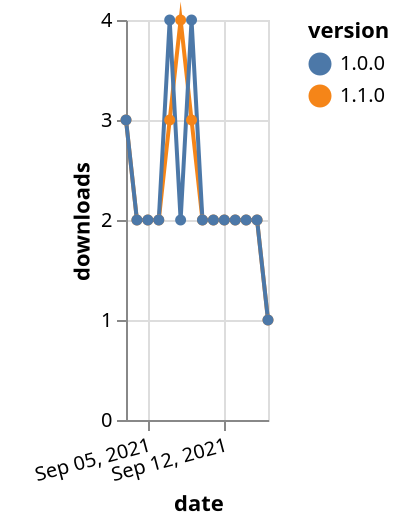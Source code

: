 {"$schema": "https://vega.github.io/schema/vega-lite/v5.json", "description": "A simple bar chart with embedded data.", "data": {"values": [{"date": "2021-09-03", "total": 233, "delta": 3, "version": "1.1.0"}, {"date": "2021-09-04", "total": 235, "delta": 2, "version": "1.1.0"}, {"date": "2021-09-05", "total": 237, "delta": 2, "version": "1.1.0"}, {"date": "2021-09-06", "total": 239, "delta": 2, "version": "1.1.0"}, {"date": "2021-09-07", "total": 242, "delta": 3, "version": "1.1.0"}, {"date": "2021-09-08", "total": 246, "delta": 4, "version": "1.1.0"}, {"date": "2021-09-09", "total": 249, "delta": 3, "version": "1.1.0"}, {"date": "2021-09-10", "total": 251, "delta": 2, "version": "1.1.0"}, {"date": "2021-09-11", "total": 253, "delta": 2, "version": "1.1.0"}, {"date": "2021-09-12", "total": 255, "delta": 2, "version": "1.1.0"}, {"date": "2021-09-13", "total": 257, "delta": 2, "version": "1.1.0"}, {"date": "2021-09-14", "total": 259, "delta": 2, "version": "1.1.0"}, {"date": "2021-09-15", "total": 261, "delta": 2, "version": "1.1.0"}, {"date": "2021-09-16", "total": 262, "delta": 1, "version": "1.1.0"}, {"date": "2021-09-03", "total": 730, "delta": 3, "version": "1.0.0"}, {"date": "2021-09-04", "total": 732, "delta": 2, "version": "1.0.0"}, {"date": "2021-09-05", "total": 734, "delta": 2, "version": "1.0.0"}, {"date": "2021-09-06", "total": 736, "delta": 2, "version": "1.0.0"}, {"date": "2021-09-07", "total": 740, "delta": 4, "version": "1.0.0"}, {"date": "2021-09-08", "total": 742, "delta": 2, "version": "1.0.0"}, {"date": "2021-09-09", "total": 746, "delta": 4, "version": "1.0.0"}, {"date": "2021-09-10", "total": 748, "delta": 2, "version": "1.0.0"}, {"date": "2021-09-11", "total": 750, "delta": 2, "version": "1.0.0"}, {"date": "2021-09-12", "total": 752, "delta": 2, "version": "1.0.0"}, {"date": "2021-09-13", "total": 754, "delta": 2, "version": "1.0.0"}, {"date": "2021-09-14", "total": 756, "delta": 2, "version": "1.0.0"}, {"date": "2021-09-15", "total": 758, "delta": 2, "version": "1.0.0"}, {"date": "2021-09-16", "total": 759, "delta": 1, "version": "1.0.0"}]}, "width": "container", "mark": {"type": "line", "point": {"filled": true}}, "encoding": {"x": {"field": "date", "type": "temporal", "timeUnit": "yearmonthdate", "title": "date", "axis": {"labelAngle": -15}}, "y": {"field": "delta", "type": "quantitative", "title": "downloads"}, "color": {"field": "version", "type": "nominal"}, "tooltip": {"field": "delta"}}}